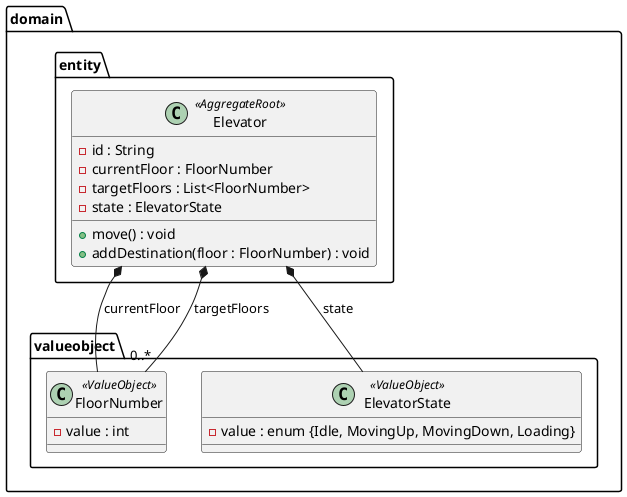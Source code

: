 @startuml
' Diagrama de agregado para el Elevator Aggregate

package domain.entity {
  class Elevator <<AggregateRoot>> {
    - id : String
    - currentFloor : FloorNumber
    - targetFloors : List<FloorNumber>
    - state : ElevatorState
    + move() : void
    + addDestination(floor : FloorNumber) : void
  }
}

package domain.valueobject {
  class FloorNumber <<ValueObject>> {
    - value : int
  }
  class ElevatorState <<ValueObject>> {
    - value : enum {Idle, MovingUp, MovingDown, Loading}
  }
}

' Relaciones de composición dentro del agregado
Elevator *-- FloorNumber : currentFloor
Elevator *-- "0..*" FloorNumber : targetFloors
Elevator *-- ElevatorState   : state

@enduml
